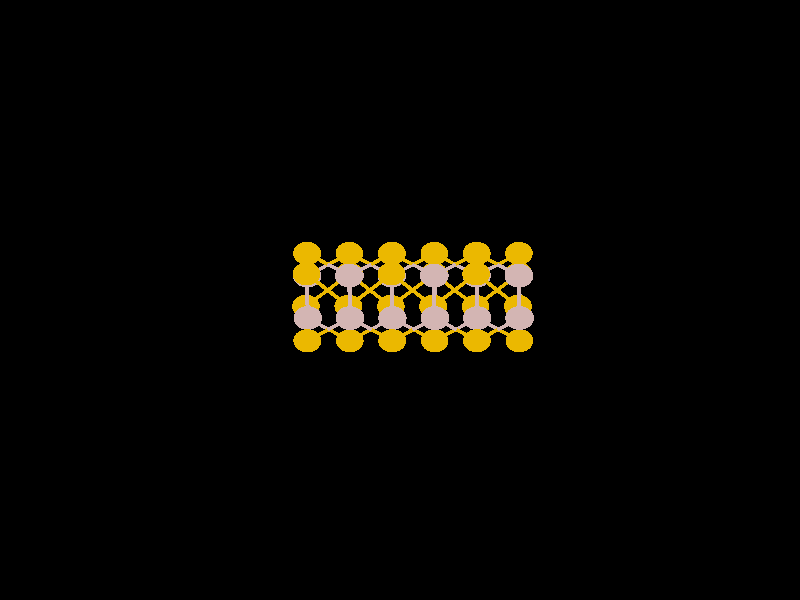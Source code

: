 #include "colors.inc"
#include "finish.inc"

global_settings {assumed_gamma 1 max_trace_level 6}
background {color White transmit 1.0}
camera {orthographic
  right -40.15*x up 35.91*y
  direction 1.00*z
  location <0,0,50.00> look_at <0,0,0>}


light_source {<  2.00,   3.00,  40.00> color White
  area_light <0.70, 0, 0>, <0, 0.70, 0>, 3, 3
  adaptive 1 jitter}
// no fog
#declare simple = finish {phong 0.7}
#declare pale = finish {ambient 0.5 diffuse 0.85 roughness 0.001 specular 0.200 }
#declare intermediate = finish {ambient 0.3 diffuse 0.6 specular 0.1 roughness 0.04}
#declare vmd = finish {ambient 0.0 diffuse 0.65 phong 0.1 phong_size 40.0 specular 0.5 }
#declare jmol = finish {ambient 0.2 diffuse 0.6 specular 1 roughness 0.001 metallic}
#declare ase2 = finish {ambient 0.05 brilliance 3 diffuse 0.6 metallic specular 0.7 roughness 0.04 reflection 0.15}
#declare ase3 = finish {ambient 0.15 brilliance 2 diffuse 0.6 metallic specular 1.0 roughness 0.001 reflection 0.0}
#declare glass = finish {ambient 0.05 diffuse 0.3 specular 1.0 roughness 0.001}
#declare glass2 = finish {ambient 0.01 diffuse 0.3 specular 1.0 reflection 0.25 roughness 0.001}
#declare Rcell = 0.000;
#declare Rbond = 0.100;

#macro atom(LOC, R, COL, TRANS, FIN)
  sphere{LOC, R texture{pigment{color COL transmit TRANS} finish{FIN}}}
#end
#macro constrain(LOC, R, COL, TRANS FIN)
union{torus{R, Rcell rotate 45*z texture{pigment{color COL transmit TRANS} finish{FIN}}}
     torus{R, Rcell rotate -45*z texture{pigment{color COL transmit TRANS} finish{FIN}}}
     translate LOC}
#end

cylinder {< -6.41, -17.10,  -0.00>, < 19.12, -17.10,  -0.03>, Rcell pigment {Black}}
cylinder {<-19.12, -17.10, -46.79>, <  6.41, -17.10, -46.82>, Rcell pigment {Black}}
cylinder {<-19.12,  17.10, -46.79>, <  6.41,  17.10, -46.82>, Rcell pigment {Black}}
cylinder {< -6.41,  17.10,   0.00>, < 19.12,  17.10,  -0.03>, Rcell pigment {Black}}
cylinder {< -6.41, -17.10,  -0.00>, <-19.12, -17.10, -46.79>, Rcell pigment {Black}}
cylinder {< 19.12, -17.10,  -0.03>, <  6.41, -17.10, -46.82>, Rcell pigment {Black}}
cylinder {< 19.12,  17.10,  -0.03>, <  6.41,  17.10, -46.82>, Rcell pigment {Black}}
cylinder {< -6.41,  17.10,   0.00>, <-19.12,  17.10, -46.79>, Rcell pigment {Black}}
cylinder {< -6.41, -17.10,  -0.00>, < -6.41,  17.10,   0.00>, Rcell pigment {Black}}
cylinder {< 19.12, -17.10,  -0.03>, < 19.12,  17.10,  -0.03>, Rcell pigment {Black}}
cylinder {<  6.41, -17.10, -46.82>, <  6.41,  17.10, -46.82>, Rcell pigment {Black}}
cylinder {<-19.12, -17.10, -46.79>, <-19.12,  17.10, -46.79>, Rcell pigment {Black}}
atom(< -4.67,   2.79,  -1.68>, 0.69, rgb <0.83, 0.48, 0.00>, 0.0, ase3) // #0
atom(< -4.66,  -2.44,  -3.48>, 0.69, rgb <0.83, 0.48, 0.00>, 0.0, ase3) // #1
atom(< -4.69,   1.56,  -5.48>, 0.69, rgb <0.83, 0.48, 0.00>, 0.0, ase3) // #2
atom(< -2.52,  -1.08,  -1.91>, 0.71, rgb <0.65, 0.46, 0.45>, 0.0, ase3) // #3
atom(< -4.63,  -1.08,  -9.70>, 0.71, rgb <0.65, 0.46, 0.45>, 0.0, ase3) // #4
atom(< -0.42,   2.79,  -1.68>, 0.69, rgb <0.83, 0.48, 0.00>, 0.0, ase3) // #5
atom(< -2.60,  -0.38,  -4.83>, 0.69, rgb <0.83, 0.48, 0.00>, 0.0, ase3) // #6
atom(< -0.40,  -2.44,  -3.49>, 0.69, rgb <0.83, 0.48, 0.00>, 0.0, ase3) // #7
atom(< -0.43,   1.56,  -5.48>, 0.69, rgb <0.83, 0.48, 0.00>, 0.0, ase3) // #8
atom(< -2.55,   1.46,  -0.54>, 0.71, rgb <0.65, 0.46, 0.45>, 0.0, ase3) // #9
atom(<  1.74,  -1.08,  -1.91>, 0.71, rgb <0.65, 0.46, 0.45>, 0.0, ase3) // #10
atom(< -2.54,   2.79,  -9.48>, 0.69, rgb <0.83, 0.48, 0.00>, 0.0, ase3) // #11
atom(< -4.72,  -0.38, -12.63>, 0.69, rgb <0.83, 0.48, 0.00>, 0.0, ase3) // #12
atom(< -2.52,  -2.44, -11.29>, 0.69, rgb <0.83, 0.48, 0.00>, 0.0, ase3) // #13
atom(< -2.55,   1.56, -13.28>, 0.69, rgb <0.83, 0.48, 0.00>, 0.0, ase3) // #14
atom(< -4.66,   1.46,  -8.34>, 0.71, rgb <0.65, 0.46, 0.45>, 0.0, ase3) // #15
atom(< -0.38,  -1.08,  -9.71>, 0.71, rgb <0.65, 0.46, 0.45>, 0.0, ase3) // #16
atom(< -4.65,   2.79, -17.28>, 0.69, rgb <0.83, 0.48, 0.00>, 0.0, ase3) // #17
atom(< -4.64,  -2.44, -19.09>, 0.69, rgb <0.83, 0.48, 0.00>, 0.0, ase3) // #18
atom(< -4.67,   1.56, -21.08>, 0.69, rgb <0.83, 0.48, 0.00>, 0.0, ase3) // #19
atom(< -2.50,  -1.08, -17.51>, 0.71, rgb <0.65, 0.46, 0.45>, 0.0, ase3) // #20
atom(<  3.84,   2.79,  -1.69>, 0.69, rgb <0.83, 0.48, 0.00>, 0.0, ase3) // #21
atom(<  1.65,  -0.38,  -4.84>, 0.69, rgb <0.83, 0.48, 0.00>, 0.0, ase3) // #22
atom(<  3.85,  -2.44,  -3.49>, 0.69, rgb <0.83, 0.48, 0.00>, 0.0, ase3) // #23
atom(<  3.82,   1.56,  -5.49>, 0.69, rgb <0.83, 0.48, 0.00>, 0.0, ase3) // #24
atom(<  1.71,   1.46,  -0.54>, 0.71, rgb <0.65, 0.46, 0.45>, 0.0, ase3) // #25
atom(<  5.99,  -1.08,  -1.92>, 0.71, rgb <0.65, 0.46, 0.45>, 0.0, ase3) // #26
atom(<  1.72,   2.79,  -9.49>, 0.69, rgb <0.83, 0.48, 0.00>, 0.0, ase3) // #27
atom(< -0.46,  -0.38, -12.64>, 0.69, rgb <0.83, 0.48, 0.00>, 0.0, ase3) // #28
atom(<  1.74,  -2.44, -11.29>, 0.69, rgb <0.83, 0.48, 0.00>, 0.0, ase3) // #29
atom(<  1.71,   1.56, -13.29>, 0.69, rgb <0.83, 0.48, 0.00>, 0.0, ase3) // #30
atom(< -0.41,   1.46,  -8.34>, 0.71, rgb <0.65, 0.46, 0.45>, 0.0, ase3) // #31
atom(<  3.87,  -1.08,  -9.71>, 0.71, rgb <0.65, 0.46, 0.45>, 0.0, ase3) // #32
atom(< -0.40,   2.79, -17.29>, 0.69, rgb <0.83, 0.48, 0.00>, 0.0, ase3) // #33
atom(< -2.58,  -0.38, -20.43>, 0.69, rgb <0.83, 0.48, 0.00>, 0.0, ase3) // #34
atom(< -0.38,  -2.44, -19.09>, 0.69, rgb <0.83, 0.48, 0.00>, 0.0, ase3) // #35
atom(< -0.41,   1.56, -21.08>, 0.69, rgb <0.83, 0.48, 0.00>, 0.0, ase3) // #36
atom(< -2.53,   1.46, -16.14>, 0.71, rgb <0.65, 0.46, 0.45>, 0.0, ase3) // #37
atom(<  1.76,  -1.08, -17.51>, 0.71, rgb <0.65, 0.46, 0.45>, 0.0, ase3) // #38
atom(<  5.91,  -0.38,  -4.84>, 0.69, rgb <0.83, 0.48, 0.00>, 0.0, ase3) // #39
atom(<  5.96,   1.46,  -0.55>, 0.71, rgb <0.65, 0.46, 0.45>, 0.0, ase3) // #40
atom(<  5.97,   2.79,  -9.49>, 0.69, rgb <0.83, 0.48, 0.00>, 0.0, ase3) // #41
atom(<  3.79,  -0.38, -12.64>, 0.69, rgb <0.83, 0.48, 0.00>, 0.0, ase3) // #42
atom(<  5.99,  -2.44, -11.30>, 0.69, rgb <0.83, 0.48, 0.00>, 0.0, ase3) // #43
atom(<  5.96,   1.56, -13.29>, 0.69, rgb <0.83, 0.48, 0.00>, 0.0, ase3) // #44
atom(<  3.85,   1.46,  -8.35>, 0.71, rgb <0.65, 0.46, 0.45>, 0.0, ase3) // #45
atom(<  3.86,   2.79, -17.29>, 0.69, rgb <0.83, 0.48, 0.00>, 0.0, ase3) // #46
atom(<  1.67,  -0.38, -20.44>, 0.69, rgb <0.83, 0.48, 0.00>, 0.0, ase3) // #47
atom(<  3.87,  -2.44, -19.10>, 0.69, rgb <0.83, 0.48, 0.00>, 0.0, ase3) // #48
atom(<  3.84,   1.56, -21.09>, 0.69, rgb <0.83, 0.48, 0.00>, 0.0, ase3) // #49
atom(<  1.73,   1.46, -16.14>, 0.71, rgb <0.65, 0.46, 0.45>, 0.0, ase3) // #50
atom(<  6.01,  -1.08, -17.52>, 0.71, rgb <0.65, 0.46, 0.45>, 0.0, ase3) // #51
atom(<  5.93,  -0.38, -20.44>, 0.69, rgb <0.83, 0.48, 0.00>, 0.0, ase3) // #52
atom(<  5.98,   1.46, -16.15>, 0.71, rgb <0.65, 0.46, 0.45>, 0.0, ase3) // #53
cylinder {< -4.67,   2.79,  -1.68>, < -3.61,   2.12,  -1.11>, Rbond texture{pigment {color rgb <0.83, 0.48, 0.00> transmit 0.0} finish{ase3}}}
cylinder {< -2.55,   1.46,  -0.54>, < -3.61,   2.12,  -1.11>, Rbond texture{pigment {color rgb <0.65, 0.46, 0.45> transmit 0.0} finish{ase3}}}
cylinder {< -4.66,  -2.44,  -3.48>, < -3.59,  -1.76,  -2.69>, Rbond texture{pigment {color rgb <0.83, 0.48, 0.00> transmit 0.0} finish{ase3}}}
cylinder {< -2.52,  -1.08,  -1.91>, < -3.59,  -1.76,  -2.69>, Rbond texture{pigment {color rgb <0.65, 0.46, 0.45> transmit 0.0} finish{ase3}}}
cylinder {< -4.69,   1.56,  -5.48>, < -4.68,   1.51,  -6.91>, Rbond texture{pigment {color rgb <0.83, 0.48, 0.00> transmit 0.0} finish{ase3}}}
cylinder {< -4.66,   1.46,  -8.34>, < -4.68,   1.51,  -6.91>, Rbond texture{pigment {color rgb <0.65, 0.46, 0.45> transmit 0.0} finish{ase3}}}
cylinder {< -4.69,   1.56,  -5.48>, < -3.64,   0.59,  -5.15>, Rbond texture{pigment {color rgb <0.83, 0.48, 0.00> transmit 0.0} finish{ase3}}}
cylinder {< -2.60,  -0.38,  -4.83>, < -3.64,   0.59,  -5.15>, Rbond texture{pigment {color rgb <0.83, 0.48, 0.00> transmit 0.0} finish{ase3}}}
cylinder {< -2.52,  -1.08,  -1.91>, < -2.56,  -0.73,  -3.37>, Rbond texture{pigment {color rgb <0.65, 0.46, 0.45> transmit 0.0} finish{ase3}}}
cylinder {< -2.60,  -0.38,  -4.83>, < -2.56,  -0.73,  -3.37>, Rbond texture{pigment {color rgb <0.83, 0.48, 0.00> transmit 0.0} finish{ase3}}}
cylinder {< -2.52,  -1.08,  -1.91>, < -2.53,   0.19,  -1.22>, Rbond texture{pigment {color rgb <0.65, 0.46, 0.45> transmit 0.0} finish{ase3}}}
cylinder {< -2.55,   1.46,  -0.54>, < -2.53,   0.19,  -1.22>, Rbond texture{pigment {color rgb <0.65, 0.46, 0.45> transmit 0.0} finish{ase3}}}
cylinder {< -2.52,  -1.08,  -1.91>, < -1.46,  -1.76,  -2.70>, Rbond texture{pigment {color rgb <0.65, 0.46, 0.45> transmit 0.0} finish{ase3}}}
cylinder {< -0.40,  -2.44,  -3.49>, < -1.46,  -1.76,  -2.70>, Rbond texture{pigment {color rgb <0.83, 0.48, 0.00> transmit 0.0} finish{ase3}}}
cylinder {< -4.63,  -1.08,  -9.70>, < -4.65,   0.19,  -9.02>, Rbond texture{pigment {color rgb <0.65, 0.46, 0.45> transmit 0.0} finish{ase3}}}
cylinder {< -4.66,   1.46,  -8.34>, < -4.65,   0.19,  -9.02>, Rbond texture{pigment {color rgb <0.65, 0.46, 0.45> transmit 0.0} finish{ase3}}}
cylinder {< -4.63,  -1.08,  -9.70>, < -4.68,  -0.73, -11.17>, Rbond texture{pigment {color rgb <0.65, 0.46, 0.45> transmit 0.0} finish{ase3}}}
cylinder {< -4.72,  -0.38, -12.63>, < -4.68,  -0.73, -11.17>, Rbond texture{pigment {color rgb <0.83, 0.48, 0.00> transmit 0.0} finish{ase3}}}
cylinder {< -4.63,  -1.08,  -9.70>, < -3.58,  -1.76, -10.50>, Rbond texture{pigment {color rgb <0.65, 0.46, 0.45> transmit 0.0} finish{ase3}}}
cylinder {< -2.52,  -2.44, -11.29>, < -3.58,  -1.76, -10.50>, Rbond texture{pigment {color rgb <0.83, 0.48, 0.00> transmit 0.0} finish{ase3}}}
cylinder {< -0.42,   2.79,  -1.68>, < -1.48,   2.12,  -1.11>, Rbond texture{pigment {color rgb <0.83, 0.48, 0.00> transmit 0.0} finish{ase3}}}
cylinder {< -2.55,   1.46,  -0.54>, < -1.48,   2.12,  -1.11>, Rbond texture{pigment {color rgb <0.65, 0.46, 0.45> transmit 0.0} finish{ase3}}}
cylinder {< -0.42,   2.79,  -1.68>, <  0.64,   2.12,  -1.11>, Rbond texture{pigment {color rgb <0.83, 0.48, 0.00> transmit 0.0} finish{ase3}}}
cylinder {<  1.71,   1.46,  -0.54>, <  0.64,   2.12,  -1.11>, Rbond texture{pigment {color rgb <0.65, 0.46, 0.45> transmit 0.0} finish{ase3}}}
cylinder {< -2.60,  -0.38,  -4.83>, < -1.52,   0.59,  -5.16>, Rbond texture{pigment {color rgb <0.83, 0.48, 0.00> transmit 0.0} finish{ase3}}}
cylinder {< -0.43,   1.56,  -5.48>, < -1.52,   0.59,  -5.16>, Rbond texture{pigment {color rgb <0.83, 0.48, 0.00> transmit 0.0} finish{ase3}}}
cylinder {< -0.40,  -2.44,  -3.49>, <  0.67,  -1.76,  -2.70>, Rbond texture{pigment {color rgb <0.83, 0.48, 0.00> transmit 0.0} finish{ase3}}}
cylinder {<  1.74,  -1.08,  -1.91>, <  0.67,  -1.76,  -2.70>, Rbond texture{pigment {color rgb <0.65, 0.46, 0.45> transmit 0.0} finish{ase3}}}
cylinder {< -0.43,   1.56,  -5.48>, < -0.42,   1.51,  -6.91>, Rbond texture{pigment {color rgb <0.83, 0.48, 0.00> transmit 0.0} finish{ase3}}}
cylinder {< -0.41,   1.46,  -8.34>, < -0.42,   1.51,  -6.91>, Rbond texture{pigment {color rgb <0.65, 0.46, 0.45> transmit 0.0} finish{ase3}}}
cylinder {< -0.43,   1.56,  -5.48>, <  0.61,   0.59,  -5.16>, Rbond texture{pigment {color rgb <0.83, 0.48, 0.00> transmit 0.0} finish{ase3}}}
cylinder {<  1.65,  -0.38,  -4.84>, <  0.61,   0.59,  -5.16>, Rbond texture{pigment {color rgb <0.83, 0.48, 0.00> transmit 0.0} finish{ase3}}}
cylinder {<  1.74,  -1.08,  -1.91>, <  1.70,  -0.73,  -3.37>, Rbond texture{pigment {color rgb <0.65, 0.46, 0.45> transmit 0.0} finish{ase3}}}
cylinder {<  1.65,  -0.38,  -4.84>, <  1.70,  -0.73,  -3.37>, Rbond texture{pigment {color rgb <0.83, 0.48, 0.00> transmit 0.0} finish{ase3}}}
cylinder {<  1.74,  -1.08,  -1.91>, <  1.72,   0.19,  -1.23>, Rbond texture{pigment {color rgb <0.65, 0.46, 0.45> transmit 0.0} finish{ase3}}}
cylinder {<  1.71,   1.46,  -0.54>, <  1.72,   0.19,  -1.23>, Rbond texture{pigment {color rgb <0.65, 0.46, 0.45> transmit 0.0} finish{ase3}}}
cylinder {<  1.74,  -1.08,  -1.91>, <  2.80,  -1.76,  -2.70>, Rbond texture{pigment {color rgb <0.65, 0.46, 0.45> transmit 0.0} finish{ase3}}}
cylinder {<  3.85,  -2.44,  -3.49>, <  2.80,  -1.76,  -2.70>, Rbond texture{pigment {color rgb <0.83, 0.48, 0.00> transmit 0.0} finish{ase3}}}
cylinder {< -2.54,   2.79,  -9.48>, < -3.60,   2.12,  -8.91>, Rbond texture{pigment {color rgb <0.83, 0.48, 0.00> transmit 0.0} finish{ase3}}}
cylinder {< -4.66,   1.46,  -8.34>, < -3.60,   2.12,  -8.91>, Rbond texture{pigment {color rgb <0.65, 0.46, 0.45> transmit 0.0} finish{ase3}}}
cylinder {< -2.54,   2.79,  -9.48>, < -1.47,   2.12,  -8.91>, Rbond texture{pigment {color rgb <0.83, 0.48, 0.00> transmit 0.0} finish{ase3}}}
cylinder {< -0.41,   1.46,  -8.34>, < -1.47,   2.12,  -8.91>, Rbond texture{pigment {color rgb <0.65, 0.46, 0.45> transmit 0.0} finish{ase3}}}
cylinder {< -4.72,  -0.38, -12.63>, < -3.63,   0.59, -12.96>, Rbond texture{pigment {color rgb <0.83, 0.48, 0.00> transmit 0.0} finish{ase3}}}
cylinder {< -2.55,   1.56, -13.28>, < -3.63,   0.59, -12.96>, Rbond texture{pigment {color rgb <0.83, 0.48, 0.00> transmit 0.0} finish{ase3}}}
cylinder {< -2.52,  -2.44, -11.29>, < -1.45,  -1.76, -10.50>, Rbond texture{pigment {color rgb <0.83, 0.48, 0.00> transmit 0.0} finish{ase3}}}
cylinder {< -0.38,  -1.08,  -9.71>, < -1.45,  -1.76, -10.50>, Rbond texture{pigment {color rgb <0.65, 0.46, 0.45> transmit 0.0} finish{ase3}}}
cylinder {< -2.55,   1.56, -13.28>, < -2.54,   1.51, -14.71>, Rbond texture{pigment {color rgb <0.83, 0.48, 0.00> transmit 0.0} finish{ase3}}}
cylinder {< -2.53,   1.46, -16.14>, < -2.54,   1.51, -14.71>, Rbond texture{pigment {color rgb <0.65, 0.46, 0.45> transmit 0.0} finish{ase3}}}
cylinder {< -2.55,   1.56, -13.28>, < -1.51,   0.59, -12.96>, Rbond texture{pigment {color rgb <0.83, 0.48, 0.00> transmit 0.0} finish{ase3}}}
cylinder {< -0.46,  -0.38, -12.64>, < -1.51,   0.59, -12.96>, Rbond texture{pigment {color rgb <0.83, 0.48, 0.00> transmit 0.0} finish{ase3}}}
cylinder {< -0.38,  -1.08,  -9.71>, < -0.39,   0.19,  -9.03>, Rbond texture{pigment {color rgb <0.65, 0.46, 0.45> transmit 0.0} finish{ase3}}}
cylinder {< -0.41,   1.46,  -8.34>, < -0.39,   0.19,  -9.03>, Rbond texture{pigment {color rgb <0.65, 0.46, 0.45> transmit 0.0} finish{ase3}}}
cylinder {< -0.38,  -1.08,  -9.71>, < -0.42,  -0.73, -11.17>, Rbond texture{pigment {color rgb <0.65, 0.46, 0.45> transmit 0.0} finish{ase3}}}
cylinder {< -0.46,  -0.38, -12.64>, < -0.42,  -0.73, -11.17>, Rbond texture{pigment {color rgb <0.83, 0.48, 0.00> transmit 0.0} finish{ase3}}}
cylinder {< -0.38,  -1.08,  -9.71>, <  0.68,  -1.76, -10.50>, Rbond texture{pigment {color rgb <0.65, 0.46, 0.45> transmit 0.0} finish{ase3}}}
cylinder {<  1.74,  -2.44, -11.29>, <  0.68,  -1.76, -10.50>, Rbond texture{pigment {color rgb <0.83, 0.48, 0.00> transmit 0.0} finish{ase3}}}
cylinder {< -4.65,   2.79, -17.28>, < -3.59,   2.12, -16.71>, Rbond texture{pigment {color rgb <0.83, 0.48, 0.00> transmit 0.0} finish{ase3}}}
cylinder {< -2.53,   1.46, -16.14>, < -3.59,   2.12, -16.71>, Rbond texture{pigment {color rgb <0.65, 0.46, 0.45> transmit 0.0} finish{ase3}}}
cylinder {< -4.64,  -2.44, -19.09>, < -3.57,  -1.76, -18.30>, Rbond texture{pigment {color rgb <0.83, 0.48, 0.00> transmit 0.0} finish{ase3}}}
cylinder {< -2.50,  -1.08, -17.51>, < -3.57,  -1.76, -18.30>, Rbond texture{pigment {color rgb <0.65, 0.46, 0.45> transmit 0.0} finish{ase3}}}
cylinder {< -4.67,   1.56, -21.08>, < -3.62,   0.59, -20.76>, Rbond texture{pigment {color rgb <0.83, 0.48, 0.00> transmit 0.0} finish{ase3}}}
cylinder {< -2.58,  -0.38, -20.43>, < -3.62,   0.59, -20.76>, Rbond texture{pigment {color rgb <0.83, 0.48, 0.00> transmit 0.0} finish{ase3}}}
cylinder {< -2.50,  -1.08, -17.51>, < -2.51,   0.19, -16.82>, Rbond texture{pigment {color rgb <0.65, 0.46, 0.45> transmit 0.0} finish{ase3}}}
cylinder {< -2.53,   1.46, -16.14>, < -2.51,   0.19, -16.82>, Rbond texture{pigment {color rgb <0.65, 0.46, 0.45> transmit 0.0} finish{ase3}}}
cylinder {< -2.50,  -1.08, -17.51>, < -2.54,  -0.73, -18.97>, Rbond texture{pigment {color rgb <0.65, 0.46, 0.45> transmit 0.0} finish{ase3}}}
cylinder {< -2.58,  -0.38, -20.43>, < -2.54,  -0.73, -18.97>, Rbond texture{pigment {color rgb <0.83, 0.48, 0.00> transmit 0.0} finish{ase3}}}
cylinder {< -2.50,  -1.08, -17.51>, < -1.44,  -1.76, -18.30>, Rbond texture{pigment {color rgb <0.65, 0.46, 0.45> transmit 0.0} finish{ase3}}}
cylinder {< -0.38,  -2.44, -19.09>, < -1.44,  -1.76, -18.30>, Rbond texture{pigment {color rgb <0.83, 0.48, 0.00> transmit 0.0} finish{ase3}}}
cylinder {<  3.84,   2.79,  -1.69>, <  2.77,   2.12,  -1.12>, Rbond texture{pigment {color rgb <0.83, 0.48, 0.00> transmit 0.0} finish{ase3}}}
cylinder {<  1.71,   1.46,  -0.54>, <  2.77,   2.12,  -1.12>, Rbond texture{pigment {color rgb <0.65, 0.46, 0.45> transmit 0.0} finish{ase3}}}
cylinder {<  3.84,   2.79,  -1.69>, <  4.90,   2.12,  -1.12>, Rbond texture{pigment {color rgb <0.83, 0.48, 0.00> transmit 0.0} finish{ase3}}}
cylinder {<  5.96,   1.46,  -0.55>, <  4.90,   2.12,  -1.12>, Rbond texture{pigment {color rgb <0.65, 0.46, 0.45> transmit 0.0} finish{ase3}}}
cylinder {<  1.65,  -0.38,  -4.84>, <  2.74,   0.59,  -5.16>, Rbond texture{pigment {color rgb <0.83, 0.48, 0.00> transmit 0.0} finish{ase3}}}
cylinder {<  3.82,   1.56,  -5.49>, <  2.74,   0.59,  -5.16>, Rbond texture{pigment {color rgb <0.83, 0.48, 0.00> transmit 0.0} finish{ase3}}}
cylinder {<  3.85,  -2.44,  -3.49>, <  4.92,  -1.76,  -2.71>, Rbond texture{pigment {color rgb <0.83, 0.48, 0.00> transmit 0.0} finish{ase3}}}
cylinder {<  5.99,  -1.08,  -1.92>, <  4.92,  -1.76,  -2.71>, Rbond texture{pigment {color rgb <0.65, 0.46, 0.45> transmit 0.0} finish{ase3}}}
cylinder {<  3.82,   1.56,  -5.49>, <  3.83,   1.51,  -6.92>, Rbond texture{pigment {color rgb <0.83, 0.48, 0.00> transmit 0.0} finish{ase3}}}
cylinder {<  3.85,   1.46,  -8.35>, <  3.83,   1.51,  -6.92>, Rbond texture{pigment {color rgb <0.65, 0.46, 0.45> transmit 0.0} finish{ase3}}}
cylinder {<  3.82,   1.56,  -5.49>, <  4.87,   0.59,  -5.16>, Rbond texture{pigment {color rgb <0.83, 0.48, 0.00> transmit 0.0} finish{ase3}}}
cylinder {<  5.91,  -0.38,  -4.84>, <  4.87,   0.59,  -5.16>, Rbond texture{pigment {color rgb <0.83, 0.48, 0.00> transmit 0.0} finish{ase3}}}
cylinder {<  5.99,  -1.08,  -1.92>, <  5.95,  -0.73,  -3.38>, Rbond texture{pigment {color rgb <0.65, 0.46, 0.45> transmit 0.0} finish{ase3}}}
cylinder {<  5.91,  -0.38,  -4.84>, <  5.95,  -0.73,  -3.38>, Rbond texture{pigment {color rgb <0.83, 0.48, 0.00> transmit 0.0} finish{ase3}}}
cylinder {<  5.99,  -1.08,  -1.92>, <  5.98,   0.19,  -1.23>, Rbond texture{pigment {color rgb <0.65, 0.46, 0.45> transmit 0.0} finish{ase3}}}
cylinder {<  5.96,   1.46,  -0.55>, <  5.98,   0.19,  -1.23>, Rbond texture{pigment {color rgb <0.65, 0.46, 0.45> transmit 0.0} finish{ase3}}}
cylinder {<  1.72,   2.79,  -9.49>, <  0.65,   2.12,  -8.91>, Rbond texture{pigment {color rgb <0.83, 0.48, 0.00> transmit 0.0} finish{ase3}}}
cylinder {< -0.41,   1.46,  -8.34>, <  0.65,   2.12,  -8.91>, Rbond texture{pigment {color rgb <0.65, 0.46, 0.45> transmit 0.0} finish{ase3}}}
cylinder {<  1.72,   2.79,  -9.49>, <  2.78,   2.12,  -8.92>, Rbond texture{pigment {color rgb <0.83, 0.48, 0.00> transmit 0.0} finish{ase3}}}
cylinder {<  3.85,   1.46,  -8.35>, <  2.78,   2.12,  -8.92>, Rbond texture{pigment {color rgb <0.65, 0.46, 0.45> transmit 0.0} finish{ase3}}}
cylinder {< -0.46,  -0.38, -12.64>, <  0.62,   0.59, -12.96>, Rbond texture{pigment {color rgb <0.83, 0.48, 0.00> transmit 0.0} finish{ase3}}}
cylinder {<  1.71,   1.56, -13.29>, <  0.62,   0.59, -12.96>, Rbond texture{pigment {color rgb <0.83, 0.48, 0.00> transmit 0.0} finish{ase3}}}
cylinder {<  1.74,  -2.44, -11.29>, <  2.81,  -1.76, -10.50>, Rbond texture{pigment {color rgb <0.83, 0.48, 0.00> transmit 0.0} finish{ase3}}}
cylinder {<  3.87,  -1.08,  -9.71>, <  2.81,  -1.76, -10.50>, Rbond texture{pigment {color rgb <0.65, 0.46, 0.45> transmit 0.0} finish{ase3}}}
cylinder {<  1.71,   1.56, -13.29>, <  1.72,   1.51, -14.71>, Rbond texture{pigment {color rgb <0.83, 0.48, 0.00> transmit 0.0} finish{ase3}}}
cylinder {<  1.73,   1.46, -16.14>, <  1.72,   1.51, -14.71>, Rbond texture{pigment {color rgb <0.65, 0.46, 0.45> transmit 0.0} finish{ase3}}}
cylinder {<  1.71,   1.56, -13.29>, <  2.75,   0.59, -12.96>, Rbond texture{pigment {color rgb <0.83, 0.48, 0.00> transmit 0.0} finish{ase3}}}
cylinder {<  3.79,  -0.38, -12.64>, <  2.75,   0.59, -12.96>, Rbond texture{pigment {color rgb <0.83, 0.48, 0.00> transmit 0.0} finish{ase3}}}
cylinder {<  3.87,  -1.08,  -9.71>, <  3.86,   0.19,  -9.03>, Rbond texture{pigment {color rgb <0.65, 0.46, 0.45> transmit 0.0} finish{ase3}}}
cylinder {<  3.85,   1.46,  -8.35>, <  3.86,   0.19,  -9.03>, Rbond texture{pigment {color rgb <0.65, 0.46, 0.45> transmit 0.0} finish{ase3}}}
cylinder {<  3.87,  -1.08,  -9.71>, <  3.83,  -0.73, -11.18>, Rbond texture{pigment {color rgb <0.65, 0.46, 0.45> transmit 0.0} finish{ase3}}}
cylinder {<  3.79,  -0.38, -12.64>, <  3.83,  -0.73, -11.18>, Rbond texture{pigment {color rgb <0.83, 0.48, 0.00> transmit 0.0} finish{ase3}}}
cylinder {<  3.87,  -1.08,  -9.71>, <  4.93,  -1.76, -10.51>, Rbond texture{pigment {color rgb <0.65, 0.46, 0.45> transmit 0.0} finish{ase3}}}
cylinder {<  5.99,  -2.44, -11.30>, <  4.93,  -1.76, -10.51>, Rbond texture{pigment {color rgb <0.83, 0.48, 0.00> transmit 0.0} finish{ase3}}}
cylinder {< -0.40,   2.79, -17.29>, < -1.46,   2.12, -16.71>, Rbond texture{pigment {color rgb <0.83, 0.48, 0.00> transmit 0.0} finish{ase3}}}
cylinder {< -2.53,   1.46, -16.14>, < -1.46,   2.12, -16.71>, Rbond texture{pigment {color rgb <0.65, 0.46, 0.45> transmit 0.0} finish{ase3}}}
cylinder {< -0.40,   2.79, -17.29>, <  0.66,   2.12, -16.72>, Rbond texture{pigment {color rgb <0.83, 0.48, 0.00> transmit 0.0} finish{ase3}}}
cylinder {<  1.73,   1.46, -16.14>, <  0.66,   2.12, -16.72>, Rbond texture{pigment {color rgb <0.65, 0.46, 0.45> transmit 0.0} finish{ase3}}}
cylinder {< -2.58,  -0.38, -20.43>, < -1.50,   0.59, -20.76>, Rbond texture{pigment {color rgb <0.83, 0.48, 0.00> transmit 0.0} finish{ase3}}}
cylinder {< -0.41,   1.56, -21.08>, < -1.50,   0.59, -20.76>, Rbond texture{pigment {color rgb <0.83, 0.48, 0.00> transmit 0.0} finish{ase3}}}
cylinder {< -0.38,  -2.44, -19.09>, <  0.69,  -1.76, -18.30>, Rbond texture{pigment {color rgb <0.83, 0.48, 0.00> transmit 0.0} finish{ase3}}}
cylinder {<  1.76,  -1.08, -17.51>, <  0.69,  -1.76, -18.30>, Rbond texture{pigment {color rgb <0.65, 0.46, 0.45> transmit 0.0} finish{ase3}}}
cylinder {< -0.41,   1.56, -21.08>, <  0.63,   0.59, -20.76>, Rbond texture{pigment {color rgb <0.83, 0.48, 0.00> transmit 0.0} finish{ase3}}}
cylinder {<  1.67,  -0.38, -20.44>, <  0.63,   0.59, -20.76>, Rbond texture{pigment {color rgb <0.83, 0.48, 0.00> transmit 0.0} finish{ase3}}}
cylinder {<  1.76,  -1.08, -17.51>, <  1.72,  -0.73, -18.98>, Rbond texture{pigment {color rgb <0.65, 0.46, 0.45> transmit 0.0} finish{ase3}}}
cylinder {<  1.67,  -0.38, -20.44>, <  1.72,  -0.73, -18.98>, Rbond texture{pigment {color rgb <0.83, 0.48, 0.00> transmit 0.0} finish{ase3}}}
cylinder {<  1.76,  -1.08, -17.51>, <  1.74,   0.19, -16.83>, Rbond texture{pigment {color rgb <0.65, 0.46, 0.45> transmit 0.0} finish{ase3}}}
cylinder {<  1.73,   1.46, -16.14>, <  1.74,   0.19, -16.83>, Rbond texture{pigment {color rgb <0.65, 0.46, 0.45> transmit 0.0} finish{ase3}}}
cylinder {<  1.76,  -1.08, -17.51>, <  2.82,  -1.76, -18.30>, Rbond texture{pigment {color rgb <0.65, 0.46, 0.45> transmit 0.0} finish{ase3}}}
cylinder {<  3.87,  -2.44, -19.10>, <  2.82,  -1.76, -18.30>, Rbond texture{pigment {color rgb <0.83, 0.48, 0.00> transmit 0.0} finish{ase3}}}
cylinder {<  5.97,   2.79,  -9.49>, <  4.91,   2.12,  -8.92>, Rbond texture{pigment {color rgb <0.83, 0.48, 0.00> transmit 0.0} finish{ase3}}}
cylinder {<  3.85,   1.46,  -8.35>, <  4.91,   2.12,  -8.92>, Rbond texture{pigment {color rgb <0.65, 0.46, 0.45> transmit 0.0} finish{ase3}}}
cylinder {<  3.79,  -0.38, -12.64>, <  4.88,   0.59, -12.97>, Rbond texture{pigment {color rgb <0.83, 0.48, 0.00> transmit 0.0} finish{ase3}}}
cylinder {<  5.96,   1.56, -13.29>, <  4.88,   0.59, -12.97>, Rbond texture{pigment {color rgb <0.83, 0.48, 0.00> transmit 0.0} finish{ase3}}}
cylinder {<  5.96,   1.56, -13.29>, <  5.97,   1.51, -14.72>, Rbond texture{pigment {color rgb <0.83, 0.48, 0.00> transmit 0.0} finish{ase3}}}
cylinder {<  5.98,   1.46, -16.15>, <  5.97,   1.51, -14.72>, Rbond texture{pigment {color rgb <0.65, 0.46, 0.45> transmit 0.0} finish{ase3}}}
cylinder {<  3.86,   2.79, -17.29>, <  2.79,   2.12, -16.72>, Rbond texture{pigment {color rgb <0.83, 0.48, 0.00> transmit 0.0} finish{ase3}}}
cylinder {<  1.73,   1.46, -16.14>, <  2.79,   2.12, -16.72>, Rbond texture{pigment {color rgb <0.65, 0.46, 0.45> transmit 0.0} finish{ase3}}}
cylinder {<  3.86,   2.79, -17.29>, <  4.92,   2.12, -16.72>, Rbond texture{pigment {color rgb <0.83, 0.48, 0.00> transmit 0.0} finish{ase3}}}
cylinder {<  5.98,   1.46, -16.15>, <  4.92,   2.12, -16.72>, Rbond texture{pigment {color rgb <0.65, 0.46, 0.45> transmit 0.0} finish{ase3}}}
cylinder {<  1.67,  -0.38, -20.44>, <  2.76,   0.59, -20.76>, Rbond texture{pigment {color rgb <0.83, 0.48, 0.00> transmit 0.0} finish{ase3}}}
cylinder {<  3.84,   1.56, -21.09>, <  2.76,   0.59, -20.76>, Rbond texture{pigment {color rgb <0.83, 0.48, 0.00> transmit 0.0} finish{ase3}}}
cylinder {<  3.87,  -2.44, -19.10>, <  4.94,  -1.76, -18.31>, Rbond texture{pigment {color rgb <0.83, 0.48, 0.00> transmit 0.0} finish{ase3}}}
cylinder {<  6.01,  -1.08, -17.52>, <  4.94,  -1.76, -18.31>, Rbond texture{pigment {color rgb <0.65, 0.46, 0.45> transmit 0.0} finish{ase3}}}
cylinder {<  3.84,   1.56, -21.09>, <  4.89,   0.59, -20.77>, Rbond texture{pigment {color rgb <0.83, 0.48, 0.00> transmit 0.0} finish{ase3}}}
cylinder {<  5.93,  -0.38, -20.44>, <  4.89,   0.59, -20.77>, Rbond texture{pigment {color rgb <0.83, 0.48, 0.00> transmit 0.0} finish{ase3}}}
cylinder {<  6.01,  -1.08, -17.52>, <  6.00,   0.19, -16.83>, Rbond texture{pigment {color rgb <0.65, 0.46, 0.45> transmit 0.0} finish{ase3}}}
cylinder {<  5.98,   1.46, -16.15>, <  6.00,   0.19, -16.83>, Rbond texture{pigment {color rgb <0.65, 0.46, 0.45> transmit 0.0} finish{ase3}}}
cylinder {<  6.01,  -1.08, -17.52>, <  5.97,  -0.73, -18.98>, Rbond texture{pigment {color rgb <0.65, 0.46, 0.45> transmit 0.0} finish{ase3}}}
cylinder {<  5.93,  -0.38, -20.44>, <  5.97,  -0.73, -18.98>, Rbond texture{pigment {color rgb <0.83, 0.48, 0.00> transmit 0.0} finish{ase3}}}
// no constraints
